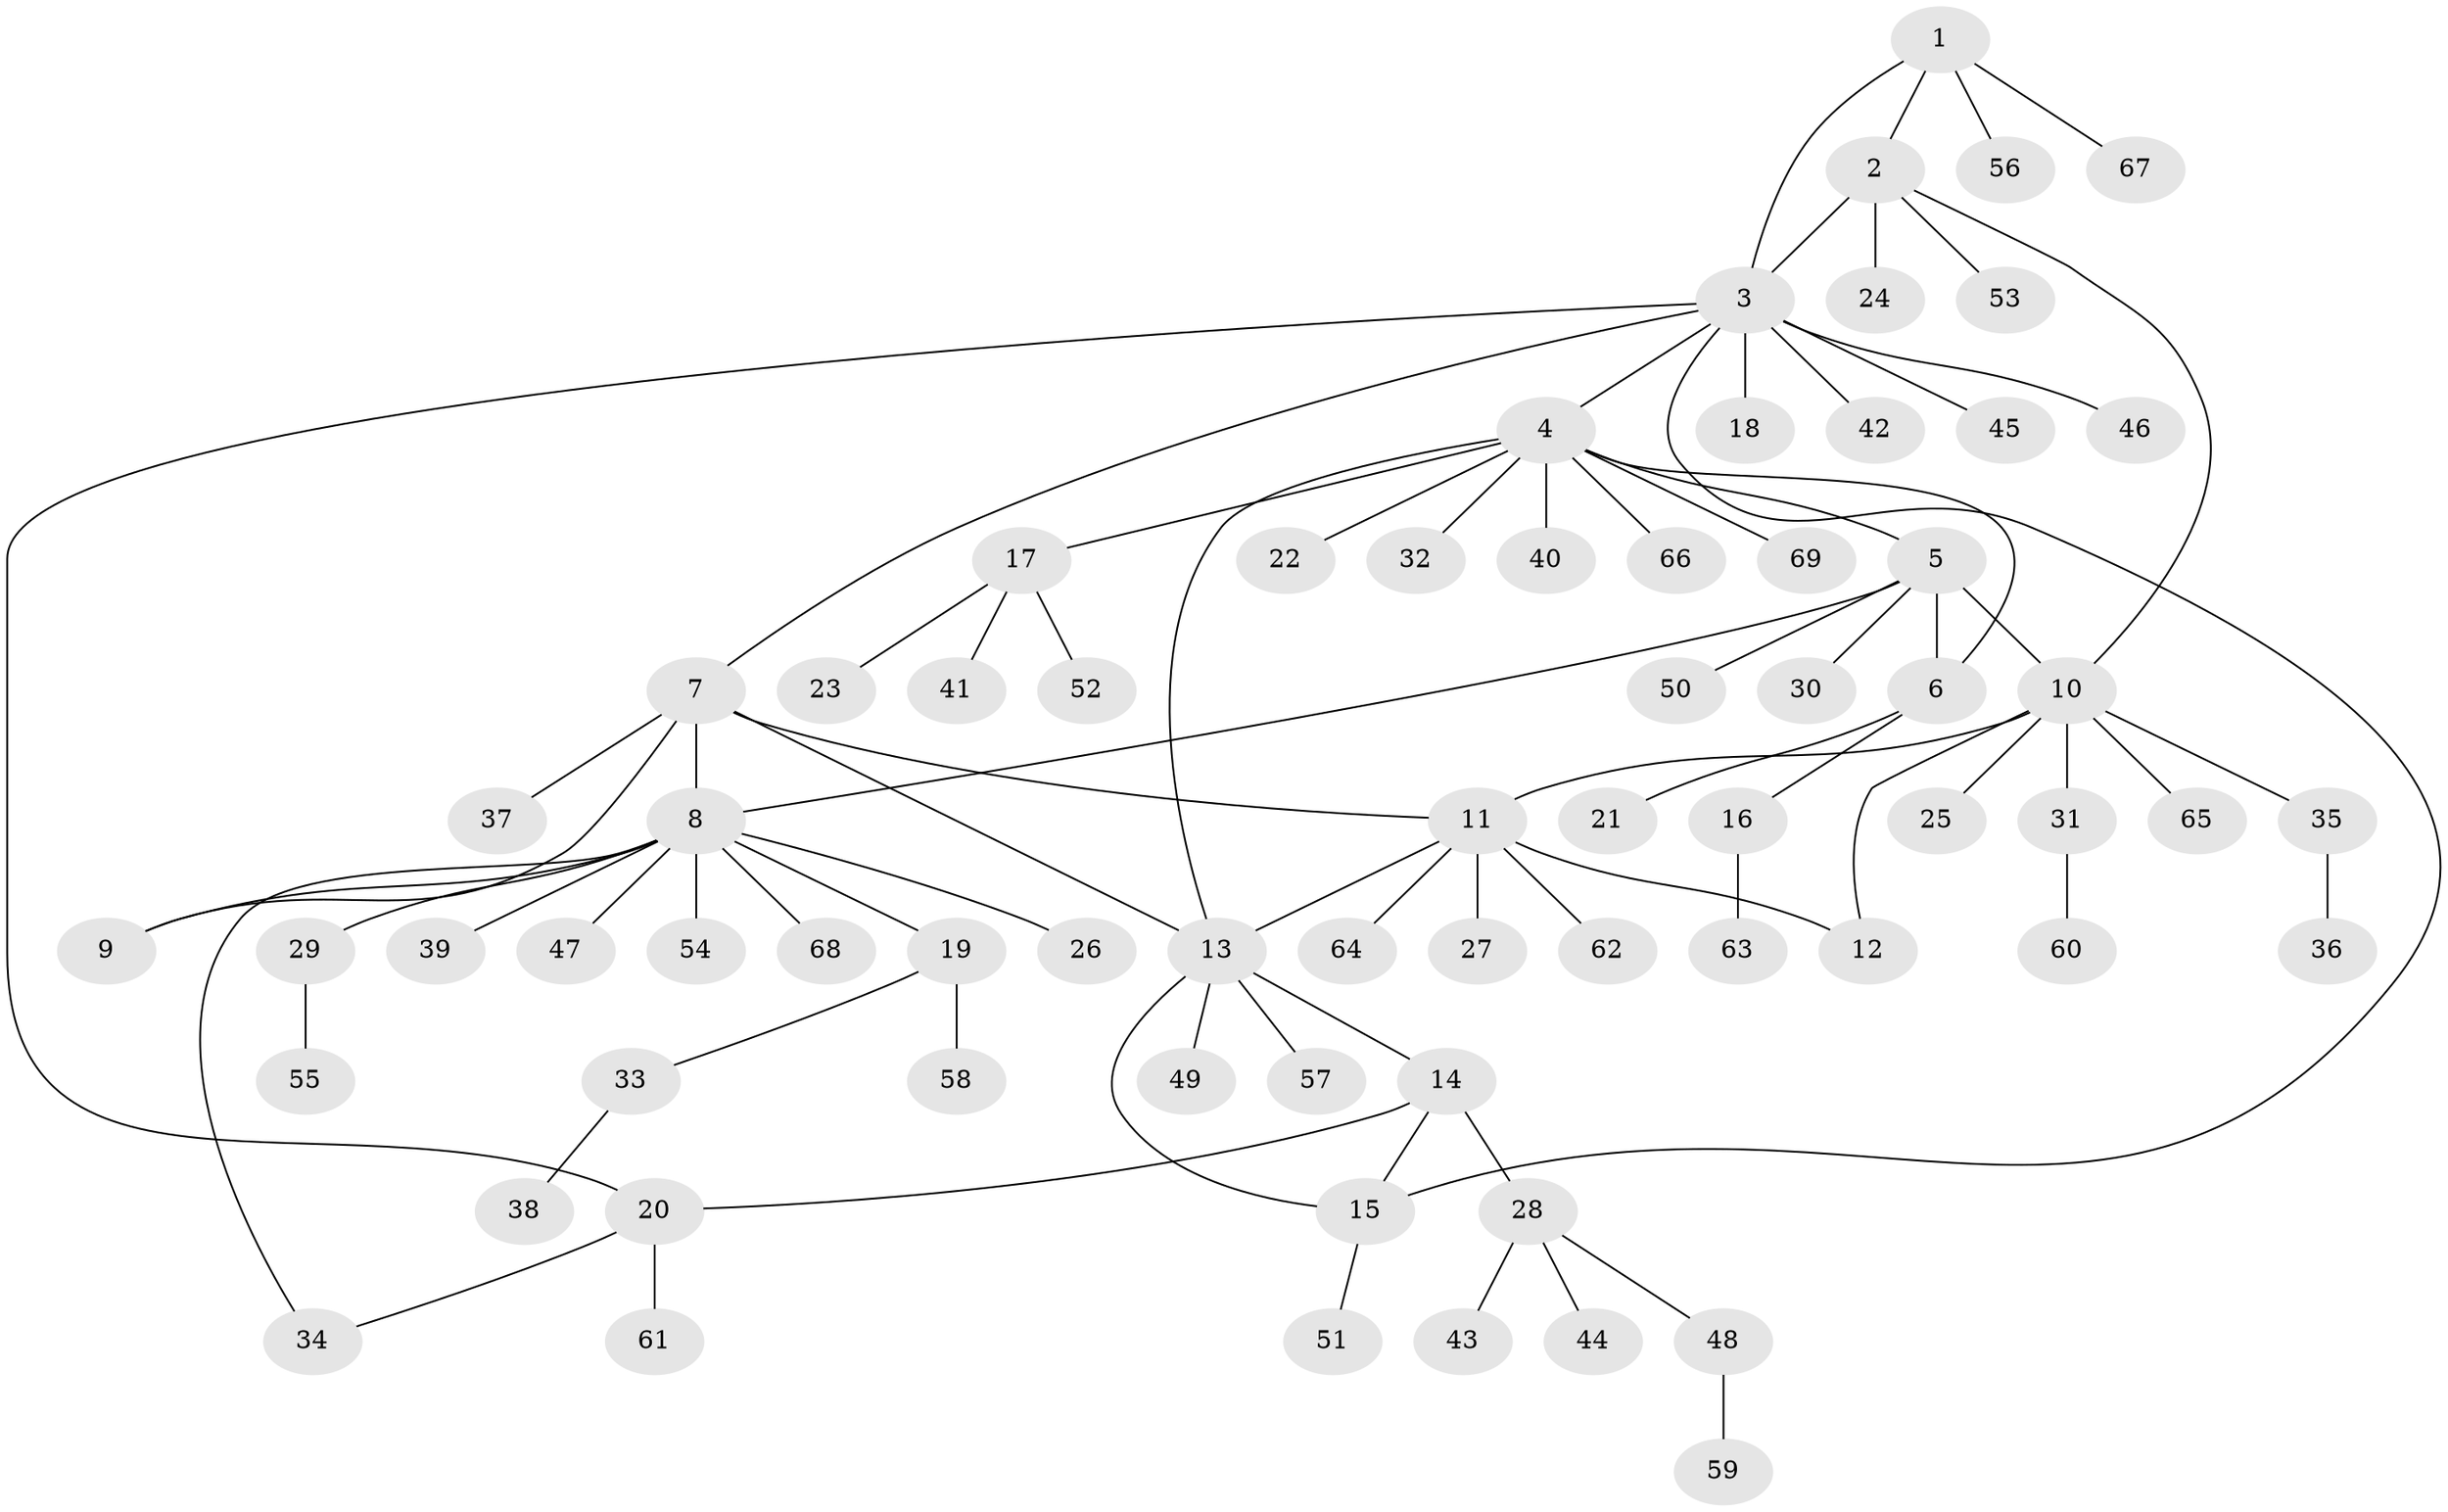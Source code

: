 // Generated by graph-tools (version 1.1) at 2025/15/03/09/25 04:15:44]
// undirected, 69 vertices, 81 edges
graph export_dot {
graph [start="1"]
  node [color=gray90,style=filled];
  1;
  2;
  3;
  4;
  5;
  6;
  7;
  8;
  9;
  10;
  11;
  12;
  13;
  14;
  15;
  16;
  17;
  18;
  19;
  20;
  21;
  22;
  23;
  24;
  25;
  26;
  27;
  28;
  29;
  30;
  31;
  32;
  33;
  34;
  35;
  36;
  37;
  38;
  39;
  40;
  41;
  42;
  43;
  44;
  45;
  46;
  47;
  48;
  49;
  50;
  51;
  52;
  53;
  54;
  55;
  56;
  57;
  58;
  59;
  60;
  61;
  62;
  63;
  64;
  65;
  66;
  67;
  68;
  69;
  1 -- 2;
  1 -- 3;
  1 -- 56;
  1 -- 67;
  2 -- 3;
  2 -- 10;
  2 -- 24;
  2 -- 53;
  3 -- 4;
  3 -- 7;
  3 -- 15;
  3 -- 18;
  3 -- 20;
  3 -- 42;
  3 -- 45;
  3 -- 46;
  4 -- 5;
  4 -- 6;
  4 -- 13;
  4 -- 17;
  4 -- 22;
  4 -- 32;
  4 -- 40;
  4 -- 66;
  4 -- 69;
  5 -- 6;
  5 -- 8;
  5 -- 10;
  5 -- 30;
  5 -- 50;
  6 -- 16;
  6 -- 21;
  7 -- 8;
  7 -- 9;
  7 -- 11;
  7 -- 13;
  7 -- 37;
  8 -- 9;
  8 -- 19;
  8 -- 26;
  8 -- 29;
  8 -- 34;
  8 -- 39;
  8 -- 47;
  8 -- 54;
  8 -- 68;
  10 -- 11;
  10 -- 12;
  10 -- 25;
  10 -- 31;
  10 -- 35;
  10 -- 65;
  11 -- 12;
  11 -- 13;
  11 -- 27;
  11 -- 62;
  11 -- 64;
  13 -- 14;
  13 -- 15;
  13 -- 49;
  13 -- 57;
  14 -- 15;
  14 -- 20;
  14 -- 28;
  15 -- 51;
  16 -- 63;
  17 -- 23;
  17 -- 41;
  17 -- 52;
  19 -- 33;
  19 -- 58;
  20 -- 34;
  20 -- 61;
  28 -- 43;
  28 -- 44;
  28 -- 48;
  29 -- 55;
  31 -- 60;
  33 -- 38;
  35 -- 36;
  48 -- 59;
}
